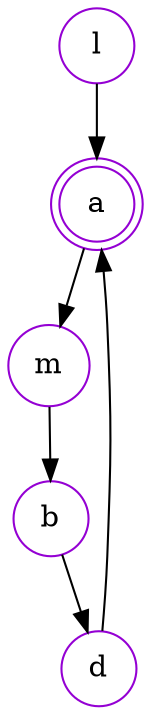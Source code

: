 digraph {   
    node [shape = doublecircle, color = darkviolet] a ;
    node [shape = circle];
    node [color= darkviolet];
    l -> a -> m -> b -> d -> a;	
}